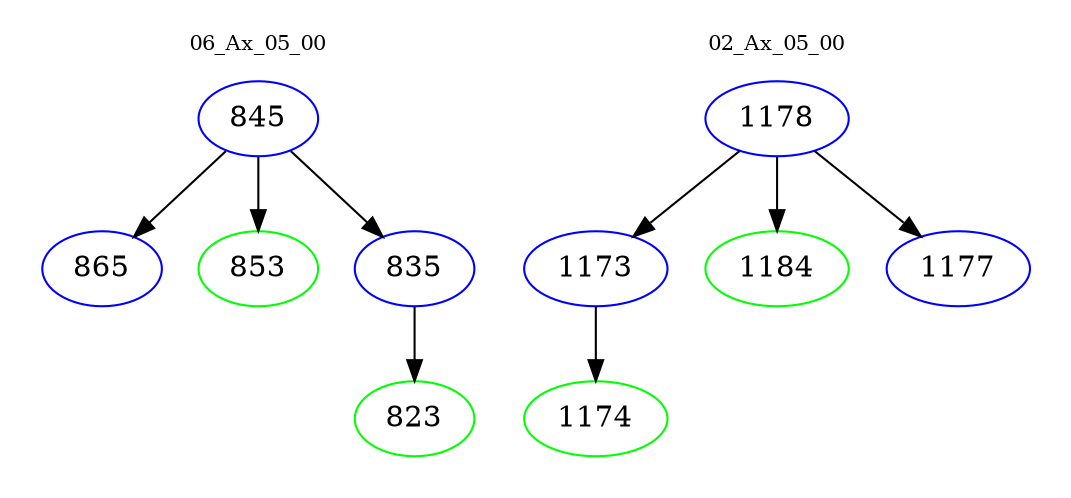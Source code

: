 digraph{
subgraph cluster_0 {
color = white
label = "06_Ax_05_00";
fontsize=10;
T0_845 [label="845", color="blue"]
T0_845 -> T0_865 [color="black"]
T0_865 [label="865", color="blue"]
T0_845 -> T0_853 [color="black"]
T0_853 [label="853", color="green"]
T0_845 -> T0_835 [color="black"]
T0_835 [label="835", color="blue"]
T0_835 -> T0_823 [color="black"]
T0_823 [label="823", color="green"]
}
subgraph cluster_1 {
color = white
label = "02_Ax_05_00";
fontsize=10;
T1_1178 [label="1178", color="blue"]
T1_1178 -> T1_1173 [color="black"]
T1_1173 [label="1173", color="blue"]
T1_1173 -> T1_1174 [color="black"]
T1_1174 [label="1174", color="green"]
T1_1178 -> T1_1184 [color="black"]
T1_1184 [label="1184", color="green"]
T1_1178 -> T1_1177 [color="black"]
T1_1177 [label="1177", color="blue"]
}
}

